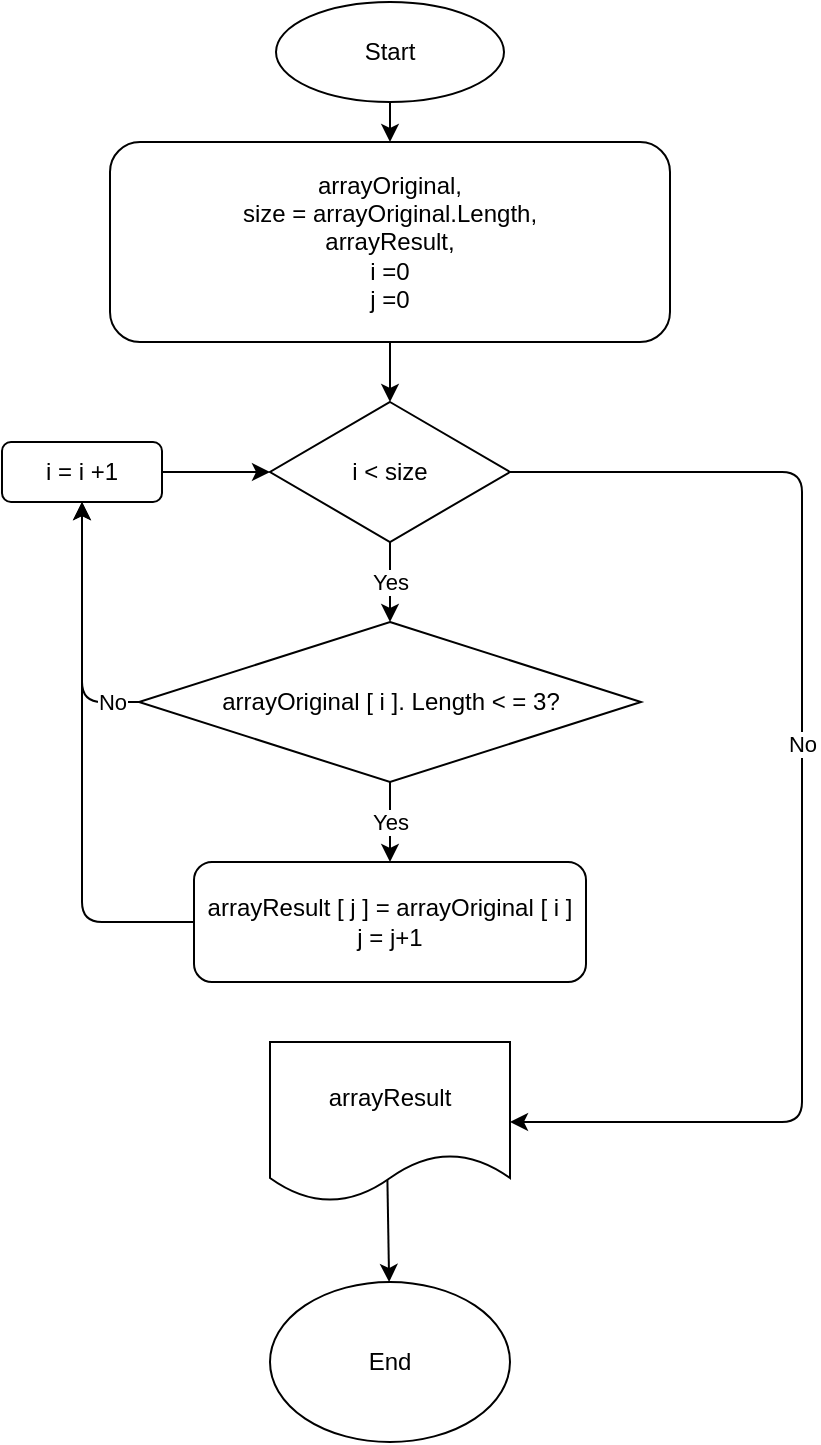 <mxfile>
    <diagram id="2qP8Vjl1QrL2bjbnHhDG" name="Page-1">
        <mxGraphModel dx="864" dy="299" grid="0" gridSize="10" guides="1" tooltips="1" connect="1" arrows="1" fold="1" page="1" pageScale="1" pageWidth="827" pageHeight="1169" math="0" shadow="0">
            <root>
                <mxCell id="0"/>
                <mxCell id="1" parent="0"/>
                <mxCell id="3" style="edgeStyle=none;html=1;" parent="1" source="2" target="6" edge="1">
                    <mxGeometry relative="1" as="geometry">
                        <mxPoint x="414" y="110" as="targetPoint"/>
                    </mxGeometry>
                </mxCell>
                <mxCell id="2" value="Start" style="ellipse;whiteSpace=wrap;html=1;" parent="1" vertex="1">
                    <mxGeometry x="357" y="20" width="114" height="50" as="geometry"/>
                </mxCell>
                <mxCell id="7" style="edgeStyle=none;html=1;" edge="1" parent="1" source="6" target="8">
                    <mxGeometry relative="1" as="geometry">
                        <mxPoint x="414" y="210" as="targetPoint"/>
                    </mxGeometry>
                </mxCell>
                <mxCell id="6" value="arrayOriginal,&lt;br&gt;size = arrayOriginal.Length,&lt;br&gt;arrayResult,&lt;br&gt;i =0&lt;br&gt;j =0" style="rounded=1;whiteSpace=wrap;html=1;" parent="1" vertex="1">
                    <mxGeometry x="274" y="90" width="280" height="100" as="geometry"/>
                </mxCell>
                <mxCell id="9" value="Yes" style="edgeStyle=none;html=1;exitX=0.5;exitY=1;exitDx=0;exitDy=0;" edge="1" parent="1" source="8" target="12">
                    <mxGeometry relative="1" as="geometry">
                        <mxPoint x="415" y="310.0" as="targetPoint"/>
                    </mxGeometry>
                </mxCell>
                <mxCell id="23" value="No" style="edgeStyle=none;html=1;exitX=1;exitY=0.5;exitDx=0;exitDy=0;" edge="1" parent="1" source="8" target="24">
                    <mxGeometry x="-0.087" relative="1" as="geometry">
                        <mxPoint x="480" y="580" as="targetPoint"/>
                        <Array as="points">
                            <mxPoint x="620" y="255"/>
                            <mxPoint x="620" y="580"/>
                        </Array>
                        <mxPoint as="offset"/>
                    </mxGeometry>
                </mxCell>
                <mxCell id="8" value="&lt;span&gt;i &amp;lt; size&lt;/span&gt;" style="rhombus;whiteSpace=wrap;html=1;" vertex="1" parent="1">
                    <mxGeometry x="354" y="220" width="120" height="70" as="geometry"/>
                </mxCell>
                <mxCell id="16" value="Yes" style="edgeStyle=none;html=1;exitX=0.5;exitY=1;exitDx=0;exitDy=0;" edge="1" parent="1" source="12" target="17">
                    <mxGeometry relative="1" as="geometry">
                        <mxPoint x="414" y="470" as="targetPoint"/>
                    </mxGeometry>
                </mxCell>
                <mxCell id="21" value="No" style="edgeStyle=none;html=1;exitX=0;exitY=0.5;exitDx=0;exitDy=0;entryX=0.5;entryY=1;entryDx=0;entryDy=0;" edge="1" parent="1" source="12" target="19">
                    <mxGeometry x="-0.79" relative="1" as="geometry">
                        <Array as="points">
                            <mxPoint x="260" y="370"/>
                        </Array>
                        <mxPoint as="offset"/>
                    </mxGeometry>
                </mxCell>
                <mxCell id="12" value="arrayOriginal [ i ]. Length &amp;lt; = 3?" style="rhombus;whiteSpace=wrap;html=1;" vertex="1" parent="1">
                    <mxGeometry x="288.5" y="330" width="251" height="80" as="geometry"/>
                </mxCell>
                <mxCell id="22" style="edgeStyle=none;html=1;exitX=0;exitY=0.5;exitDx=0;exitDy=0;entryX=0.5;entryY=1;entryDx=0;entryDy=0;" edge="1" parent="1" source="17" target="19">
                    <mxGeometry relative="1" as="geometry">
                        <Array as="points">
                            <mxPoint x="260" y="480"/>
                        </Array>
                    </mxGeometry>
                </mxCell>
                <mxCell id="17" value="&lt;span&gt;arrayResult [ j ] =&amp;nbsp;&lt;/span&gt;arrayOriginal [ i ]&lt;br&gt;j = j+1" style="rounded=1;whiteSpace=wrap;html=1;" vertex="1" parent="1">
                    <mxGeometry x="316" y="450" width="196" height="60" as="geometry"/>
                </mxCell>
                <mxCell id="20" style="edgeStyle=none;html=1;entryX=0;entryY=0.5;entryDx=0;entryDy=0;" edge="1" parent="1" source="19" target="8">
                    <mxGeometry relative="1" as="geometry"/>
                </mxCell>
                <mxCell id="19" value="i = i +1" style="rounded=1;whiteSpace=wrap;html=1;" vertex="1" parent="1">
                    <mxGeometry x="220" y="240" width="80" height="30" as="geometry"/>
                </mxCell>
                <mxCell id="25" style="edgeStyle=none;html=1;exitX=0.489;exitY=0.846;exitDx=0;exitDy=0;exitPerimeter=0;" edge="1" parent="1" source="24" target="26">
                    <mxGeometry relative="1" as="geometry">
                        <mxPoint x="414" y="680" as="targetPoint"/>
                    </mxGeometry>
                </mxCell>
                <mxCell id="24" value="arrayResult" style="shape=document;whiteSpace=wrap;html=1;boundedLbl=1;" vertex="1" parent="1">
                    <mxGeometry x="354" y="540" width="120" height="80" as="geometry"/>
                </mxCell>
                <mxCell id="26" value="End" style="ellipse;whiteSpace=wrap;html=1;" vertex="1" parent="1">
                    <mxGeometry x="354" y="660" width="120" height="80" as="geometry"/>
                </mxCell>
            </root>
        </mxGraphModel>
    </diagram>
</mxfile>